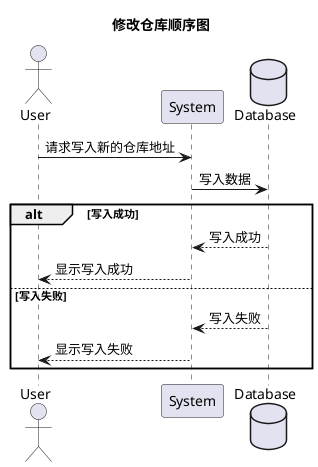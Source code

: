 @startuml
title 修改仓库顺序图
actor User as u
participant System as s
database Database as d

u->s:请求写入新的仓库地址
s->d:写入数据
alt 写入成功
    d-->s:写入成功
    s-->u:显示写入成功
else 写入失败
    d-->s:写入失败
    s-->u:显示写入失败
end
@enduml